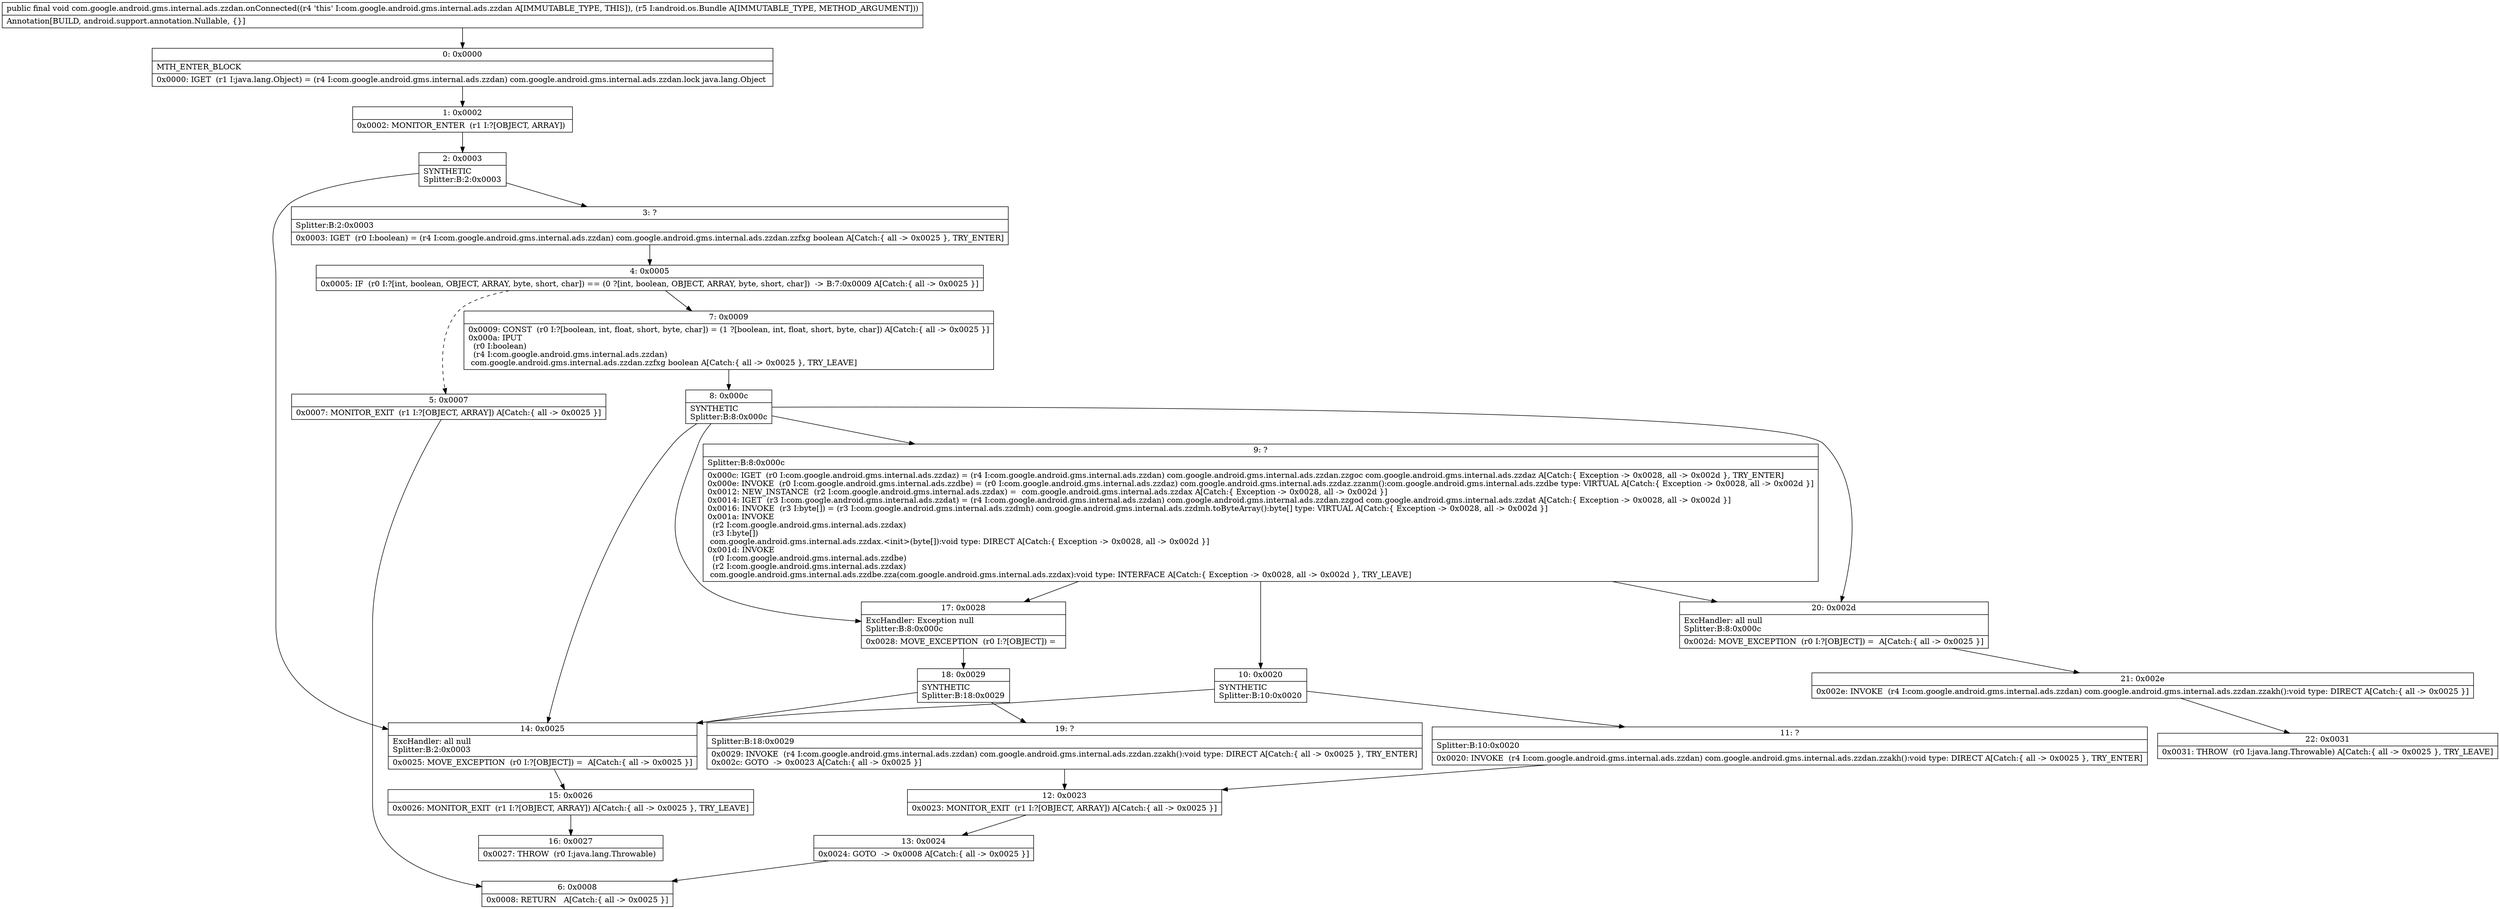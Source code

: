 digraph "CFG forcom.google.android.gms.internal.ads.zzdan.onConnected(Landroid\/os\/Bundle;)V" {
Node_0 [shape=record,label="{0\:\ 0x0000|MTH_ENTER_BLOCK\l|0x0000: IGET  (r1 I:java.lang.Object) = (r4 I:com.google.android.gms.internal.ads.zzdan) com.google.android.gms.internal.ads.zzdan.lock java.lang.Object \l}"];
Node_1 [shape=record,label="{1\:\ 0x0002|0x0002: MONITOR_ENTER  (r1 I:?[OBJECT, ARRAY]) \l}"];
Node_2 [shape=record,label="{2\:\ 0x0003|SYNTHETIC\lSplitter:B:2:0x0003\l}"];
Node_3 [shape=record,label="{3\:\ ?|Splitter:B:2:0x0003\l|0x0003: IGET  (r0 I:boolean) = (r4 I:com.google.android.gms.internal.ads.zzdan) com.google.android.gms.internal.ads.zzdan.zzfxg boolean A[Catch:\{ all \-\> 0x0025 \}, TRY_ENTER]\l}"];
Node_4 [shape=record,label="{4\:\ 0x0005|0x0005: IF  (r0 I:?[int, boolean, OBJECT, ARRAY, byte, short, char]) == (0 ?[int, boolean, OBJECT, ARRAY, byte, short, char])  \-\> B:7:0x0009 A[Catch:\{ all \-\> 0x0025 \}]\l}"];
Node_5 [shape=record,label="{5\:\ 0x0007|0x0007: MONITOR_EXIT  (r1 I:?[OBJECT, ARRAY]) A[Catch:\{ all \-\> 0x0025 \}]\l}"];
Node_6 [shape=record,label="{6\:\ 0x0008|0x0008: RETURN   A[Catch:\{ all \-\> 0x0025 \}]\l}"];
Node_7 [shape=record,label="{7\:\ 0x0009|0x0009: CONST  (r0 I:?[boolean, int, float, short, byte, char]) = (1 ?[boolean, int, float, short, byte, char]) A[Catch:\{ all \-\> 0x0025 \}]\l0x000a: IPUT  \l  (r0 I:boolean)\l  (r4 I:com.google.android.gms.internal.ads.zzdan)\l com.google.android.gms.internal.ads.zzdan.zzfxg boolean A[Catch:\{ all \-\> 0x0025 \}, TRY_LEAVE]\l}"];
Node_8 [shape=record,label="{8\:\ 0x000c|SYNTHETIC\lSplitter:B:8:0x000c\l}"];
Node_9 [shape=record,label="{9\:\ ?|Splitter:B:8:0x000c\l|0x000c: IGET  (r0 I:com.google.android.gms.internal.ads.zzdaz) = (r4 I:com.google.android.gms.internal.ads.zzdan) com.google.android.gms.internal.ads.zzdan.zzgoc com.google.android.gms.internal.ads.zzdaz A[Catch:\{ Exception \-\> 0x0028, all \-\> 0x002d \}, TRY_ENTER]\l0x000e: INVOKE  (r0 I:com.google.android.gms.internal.ads.zzdbe) = (r0 I:com.google.android.gms.internal.ads.zzdaz) com.google.android.gms.internal.ads.zzdaz.zzanm():com.google.android.gms.internal.ads.zzdbe type: VIRTUAL A[Catch:\{ Exception \-\> 0x0028, all \-\> 0x002d \}]\l0x0012: NEW_INSTANCE  (r2 I:com.google.android.gms.internal.ads.zzdax) =  com.google.android.gms.internal.ads.zzdax A[Catch:\{ Exception \-\> 0x0028, all \-\> 0x002d \}]\l0x0014: IGET  (r3 I:com.google.android.gms.internal.ads.zzdat) = (r4 I:com.google.android.gms.internal.ads.zzdan) com.google.android.gms.internal.ads.zzdan.zzgod com.google.android.gms.internal.ads.zzdat A[Catch:\{ Exception \-\> 0x0028, all \-\> 0x002d \}]\l0x0016: INVOKE  (r3 I:byte[]) = (r3 I:com.google.android.gms.internal.ads.zzdmh) com.google.android.gms.internal.ads.zzdmh.toByteArray():byte[] type: VIRTUAL A[Catch:\{ Exception \-\> 0x0028, all \-\> 0x002d \}]\l0x001a: INVOKE  \l  (r2 I:com.google.android.gms.internal.ads.zzdax)\l  (r3 I:byte[])\l com.google.android.gms.internal.ads.zzdax.\<init\>(byte[]):void type: DIRECT A[Catch:\{ Exception \-\> 0x0028, all \-\> 0x002d \}]\l0x001d: INVOKE  \l  (r0 I:com.google.android.gms.internal.ads.zzdbe)\l  (r2 I:com.google.android.gms.internal.ads.zzdax)\l com.google.android.gms.internal.ads.zzdbe.zza(com.google.android.gms.internal.ads.zzdax):void type: INTERFACE A[Catch:\{ Exception \-\> 0x0028, all \-\> 0x002d \}, TRY_LEAVE]\l}"];
Node_10 [shape=record,label="{10\:\ 0x0020|SYNTHETIC\lSplitter:B:10:0x0020\l}"];
Node_11 [shape=record,label="{11\:\ ?|Splitter:B:10:0x0020\l|0x0020: INVOKE  (r4 I:com.google.android.gms.internal.ads.zzdan) com.google.android.gms.internal.ads.zzdan.zzakh():void type: DIRECT A[Catch:\{ all \-\> 0x0025 \}, TRY_ENTER]\l}"];
Node_12 [shape=record,label="{12\:\ 0x0023|0x0023: MONITOR_EXIT  (r1 I:?[OBJECT, ARRAY]) A[Catch:\{ all \-\> 0x0025 \}]\l}"];
Node_13 [shape=record,label="{13\:\ 0x0024|0x0024: GOTO  \-\> 0x0008 A[Catch:\{ all \-\> 0x0025 \}]\l}"];
Node_14 [shape=record,label="{14\:\ 0x0025|ExcHandler: all null\lSplitter:B:2:0x0003\l|0x0025: MOVE_EXCEPTION  (r0 I:?[OBJECT]) =  A[Catch:\{ all \-\> 0x0025 \}]\l}"];
Node_15 [shape=record,label="{15\:\ 0x0026|0x0026: MONITOR_EXIT  (r1 I:?[OBJECT, ARRAY]) A[Catch:\{ all \-\> 0x0025 \}, TRY_LEAVE]\l}"];
Node_16 [shape=record,label="{16\:\ 0x0027|0x0027: THROW  (r0 I:java.lang.Throwable) \l}"];
Node_17 [shape=record,label="{17\:\ 0x0028|ExcHandler: Exception null\lSplitter:B:8:0x000c\l|0x0028: MOVE_EXCEPTION  (r0 I:?[OBJECT]) =  \l}"];
Node_18 [shape=record,label="{18\:\ 0x0029|SYNTHETIC\lSplitter:B:18:0x0029\l}"];
Node_19 [shape=record,label="{19\:\ ?|Splitter:B:18:0x0029\l|0x0029: INVOKE  (r4 I:com.google.android.gms.internal.ads.zzdan) com.google.android.gms.internal.ads.zzdan.zzakh():void type: DIRECT A[Catch:\{ all \-\> 0x0025 \}, TRY_ENTER]\l0x002c: GOTO  \-\> 0x0023 A[Catch:\{ all \-\> 0x0025 \}]\l}"];
Node_20 [shape=record,label="{20\:\ 0x002d|ExcHandler: all null\lSplitter:B:8:0x000c\l|0x002d: MOVE_EXCEPTION  (r0 I:?[OBJECT]) =  A[Catch:\{ all \-\> 0x0025 \}]\l}"];
Node_21 [shape=record,label="{21\:\ 0x002e|0x002e: INVOKE  (r4 I:com.google.android.gms.internal.ads.zzdan) com.google.android.gms.internal.ads.zzdan.zzakh():void type: DIRECT A[Catch:\{ all \-\> 0x0025 \}]\l}"];
Node_22 [shape=record,label="{22\:\ 0x0031|0x0031: THROW  (r0 I:java.lang.Throwable) A[Catch:\{ all \-\> 0x0025 \}, TRY_LEAVE]\l}"];
MethodNode[shape=record,label="{public final void com.google.android.gms.internal.ads.zzdan.onConnected((r4 'this' I:com.google.android.gms.internal.ads.zzdan A[IMMUTABLE_TYPE, THIS]), (r5 I:android.os.Bundle A[IMMUTABLE_TYPE, METHOD_ARGUMENT]))  | Annotation[BUILD, android.support.annotation.Nullable, \{\}]\l}"];
MethodNode -> Node_0;
Node_0 -> Node_1;
Node_1 -> Node_2;
Node_2 -> Node_3;
Node_2 -> Node_14;
Node_3 -> Node_4;
Node_4 -> Node_5[style=dashed];
Node_4 -> Node_7;
Node_5 -> Node_6;
Node_7 -> Node_8;
Node_8 -> Node_9;
Node_8 -> Node_17;
Node_8 -> Node_20;
Node_8 -> Node_14;
Node_9 -> Node_10;
Node_9 -> Node_17;
Node_9 -> Node_20;
Node_10 -> Node_11;
Node_10 -> Node_14;
Node_11 -> Node_12;
Node_12 -> Node_13;
Node_13 -> Node_6;
Node_14 -> Node_15;
Node_15 -> Node_16;
Node_17 -> Node_18;
Node_18 -> Node_19;
Node_18 -> Node_14;
Node_19 -> Node_12;
Node_20 -> Node_21;
Node_21 -> Node_22;
}

